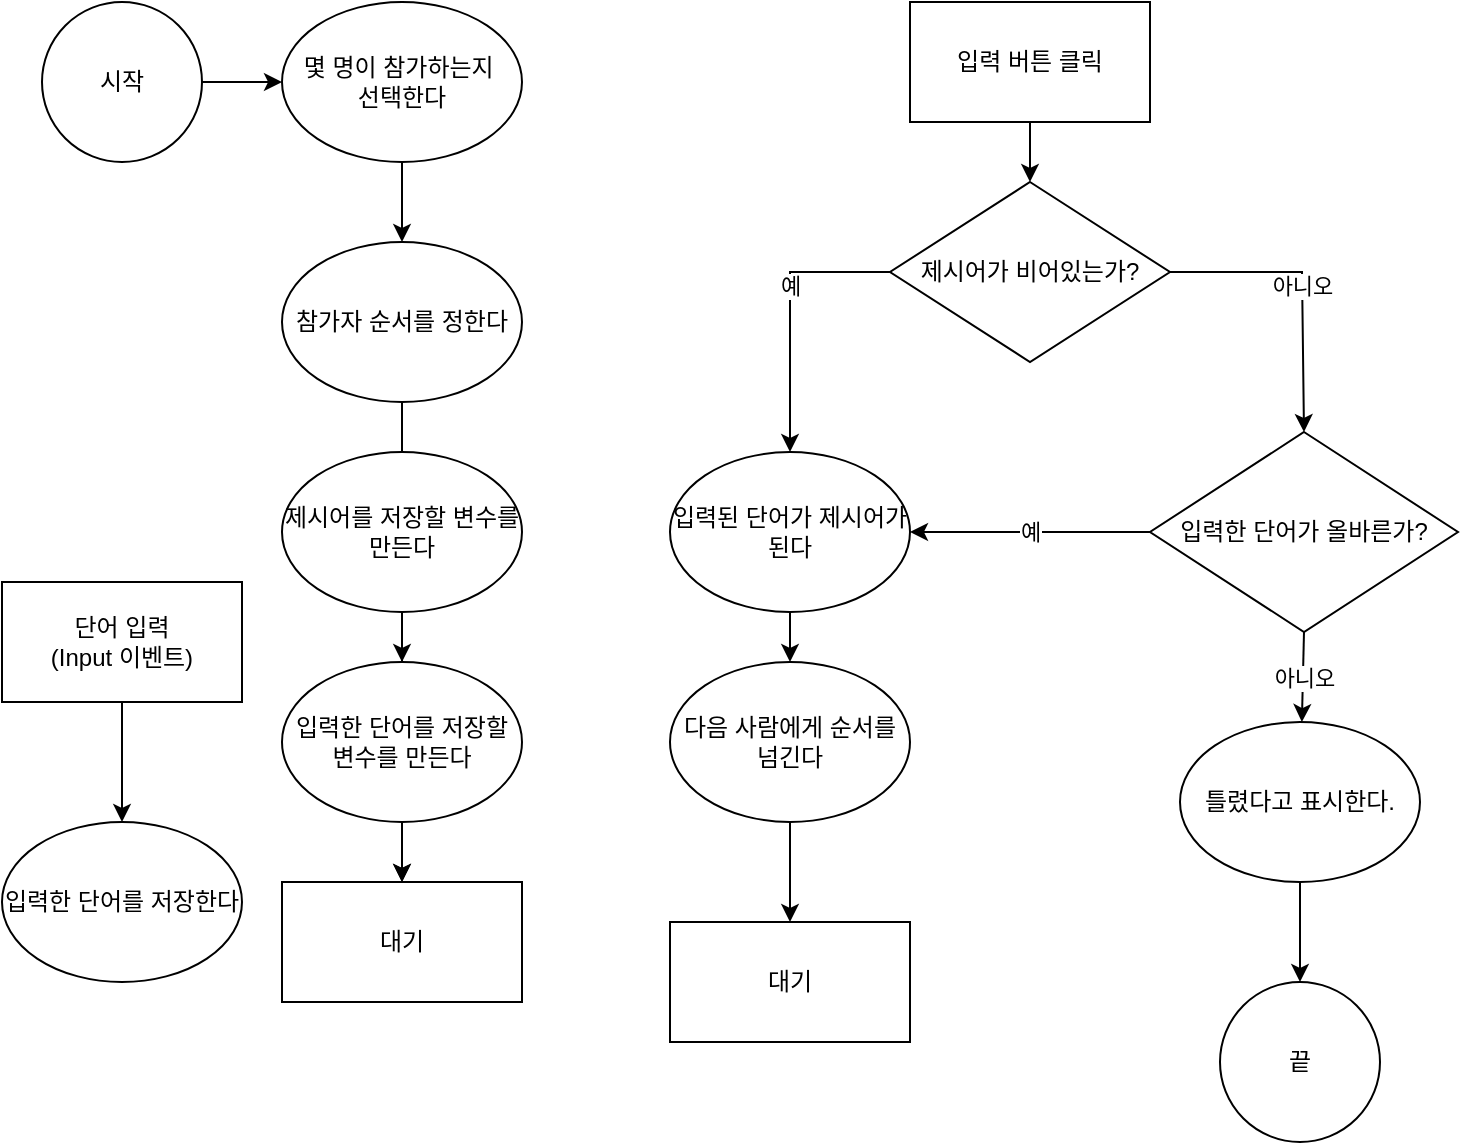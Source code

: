 <mxfile version="27.0.9">
  <diagram name="페이지-1" id="fqndrISqlWW6gXLLwVI2">
    <mxGraphModel dx="1042" dy="722" grid="1" gridSize="10" guides="1" tooltips="1" connect="1" arrows="1" fold="1" page="1" pageScale="1" pageWidth="827" pageHeight="1169" math="0" shadow="0">
      <root>
        <mxCell id="0" />
        <mxCell id="1" parent="0" />
        <mxCell id="q7vb0LCfIvDxEysI1Syv-1" value="시작" style="ellipse;whiteSpace=wrap;html=1;aspect=fixed;" parent="1" vertex="1">
          <mxGeometry x="40" y="40" width="80" height="80" as="geometry" />
        </mxCell>
        <mxCell id="q7vb0LCfIvDxEysI1Syv-2" value="" style="endArrow=classic;html=1;rounded=0;exitX=1;exitY=0.5;exitDx=0;exitDy=0;" parent="1" source="q7vb0LCfIvDxEysI1Syv-1" target="q7vb0LCfIvDxEysI1Syv-3" edge="1">
          <mxGeometry width="50" height="50" relative="1" as="geometry">
            <mxPoint x="380" y="280" as="sourcePoint" />
            <mxPoint x="430" y="230" as="targetPoint" />
          </mxGeometry>
        </mxCell>
        <mxCell id="q7vb0LCfIvDxEysI1Syv-3" value="몇 명이 참가하는지&amp;nbsp;&lt;div&gt;선택한다&lt;/div&gt;" style="ellipse;whiteSpace=wrap;html=1;" parent="1" vertex="1">
          <mxGeometry x="160" y="40" width="120" height="80" as="geometry" />
        </mxCell>
        <mxCell id="q7vb0LCfIvDxEysI1Syv-4" value="" style="endArrow=classic;html=1;rounded=0;exitX=0.5;exitY=1;exitDx=0;exitDy=0;" parent="1" source="q7vb0LCfIvDxEysI1Syv-3" target="q7vb0LCfIvDxEysI1Syv-5" edge="1">
          <mxGeometry width="50" height="50" relative="1" as="geometry">
            <mxPoint x="380" y="280" as="sourcePoint" />
            <mxPoint x="430" y="230" as="targetPoint" />
          </mxGeometry>
        </mxCell>
        <mxCell id="q7vb0LCfIvDxEysI1Syv-5" value="참가자 순서를 정한다" style="ellipse;whiteSpace=wrap;html=1;" parent="1" vertex="1">
          <mxGeometry x="160" y="160" width="120" height="80" as="geometry" />
        </mxCell>
        <mxCell id="q7vb0LCfIvDxEysI1Syv-6" value="" style="endArrow=classic;html=1;rounded=0;exitX=0.5;exitY=1;exitDx=0;exitDy=0;" parent="1" source="q7vb0LCfIvDxEysI1Syv-5" target="q7vb0LCfIvDxEysI1Syv-7" edge="1">
          <mxGeometry width="50" height="50" relative="1" as="geometry">
            <mxPoint x="380" y="280" as="sourcePoint" />
            <mxPoint x="220" y="280" as="targetPoint" />
          </mxGeometry>
        </mxCell>
        <mxCell id="q7vb0LCfIvDxEysI1Syv-7" value="대기" style="rounded=0;whiteSpace=wrap;html=1;" parent="1" vertex="1">
          <mxGeometry x="160" y="480" width="120" height="60" as="geometry" />
        </mxCell>
        <mxCell id="q7vb0LCfIvDxEysI1Syv-8" value="입력 버튼 클릭" style="rounded=0;whiteSpace=wrap;html=1;" parent="1" vertex="1">
          <mxGeometry x="474" y="40" width="120" height="60" as="geometry" />
        </mxCell>
        <mxCell id="q7vb0LCfIvDxEysI1Syv-9" value="" style="endArrow=classic;html=1;rounded=0;exitX=0.5;exitY=1;exitDx=0;exitDy=0;" parent="1" source="q7vb0LCfIvDxEysI1Syv-8" target="q7vb0LCfIvDxEysI1Syv-10" edge="1">
          <mxGeometry width="50" height="50" relative="1" as="geometry">
            <mxPoint x="454" y="280" as="sourcePoint" />
            <mxPoint x="534" y="160" as="targetPoint" />
          </mxGeometry>
        </mxCell>
        <mxCell id="q7vb0LCfIvDxEysI1Syv-10" value="제시어가 비어있는가?" style="rhombus;whiteSpace=wrap;html=1;" parent="1" vertex="1">
          <mxGeometry x="464" y="130" width="140" height="90" as="geometry" />
        </mxCell>
        <mxCell id="q7vb0LCfIvDxEysI1Syv-11" value="" style="endArrow=classic;html=1;rounded=0;exitX=0;exitY=0.5;exitDx=0;exitDy=0;entryX=0.5;entryY=0;entryDx=0;entryDy=0;" parent="1" source="q7vb0LCfIvDxEysI1Syv-10" target="q7vb0LCfIvDxEysI1Syv-15" edge="1">
          <mxGeometry x="-0.532" y="-49" relative="1" as="geometry">
            <mxPoint x="434" y="250" as="sourcePoint" />
            <mxPoint x="414" y="250" as="targetPoint" />
            <Array as="points">
              <mxPoint x="414" y="175" />
            </Array>
            <mxPoint as="offset" />
          </mxGeometry>
        </mxCell>
        <mxCell id="q7vb0LCfIvDxEysI1Syv-12" value="예" style="edgeLabel;resizable=0;html=1;;align=center;verticalAlign=middle;" parent="q7vb0LCfIvDxEysI1Syv-11" connectable="0" vertex="1">
          <mxGeometry relative="1" as="geometry">
            <mxPoint y="-13" as="offset" />
          </mxGeometry>
        </mxCell>
        <mxCell id="q7vb0LCfIvDxEysI1Syv-13" value="" style="endArrow=classic;html=1;rounded=0;exitX=1;exitY=0.5;exitDx=0;exitDy=0;entryX=0.5;entryY=0;entryDx=0;entryDy=0;" parent="1" source="q7vb0LCfIvDxEysI1Syv-10" target="q7vb0LCfIvDxEysI1Syv-20" edge="1">
          <mxGeometry relative="1" as="geometry">
            <mxPoint x="360" y="250" as="sourcePoint" />
            <mxPoint x="680" y="250" as="targetPoint" />
            <Array as="points">
              <mxPoint x="670" y="175" />
            </Array>
          </mxGeometry>
        </mxCell>
        <mxCell id="q7vb0LCfIvDxEysI1Syv-14" value="아니오" style="edgeLabel;resizable=0;html=1;;align=center;verticalAlign=middle;" parent="q7vb0LCfIvDxEysI1Syv-13" connectable="0" vertex="1">
          <mxGeometry relative="1" as="geometry" />
        </mxCell>
        <mxCell id="q7vb0LCfIvDxEysI1Syv-15" value="입력된 단어가 제시어가 된다" style="ellipse;whiteSpace=wrap;html=1;" parent="1" vertex="1">
          <mxGeometry x="354" y="265" width="120" height="80" as="geometry" />
        </mxCell>
        <mxCell id="q7vb0LCfIvDxEysI1Syv-16" value="다음 사람에게 순서를 넘긴다" style="ellipse;whiteSpace=wrap;html=1;" parent="1" vertex="1">
          <mxGeometry x="354" y="370" width="120" height="80" as="geometry" />
        </mxCell>
        <mxCell id="q7vb0LCfIvDxEysI1Syv-17" value="" style="endArrow=classic;html=1;rounded=0;exitX=0.5;exitY=1;exitDx=0;exitDy=0;entryX=0.5;entryY=0;entryDx=0;entryDy=0;" parent="1" source="q7vb0LCfIvDxEysI1Syv-15" target="q7vb0LCfIvDxEysI1Syv-16" edge="1">
          <mxGeometry width="50" height="50" relative="1" as="geometry">
            <mxPoint x="380" y="280" as="sourcePoint" />
            <mxPoint x="430" y="230" as="targetPoint" />
          </mxGeometry>
        </mxCell>
        <mxCell id="q7vb0LCfIvDxEysI1Syv-18" value="대기" style="rounded=0;whiteSpace=wrap;html=1;" parent="1" vertex="1">
          <mxGeometry x="354" y="500" width="120" height="60" as="geometry" />
        </mxCell>
        <mxCell id="q7vb0LCfIvDxEysI1Syv-19" value="" style="endArrow=classic;html=1;rounded=0;exitX=0.5;exitY=1;exitDx=0;exitDy=0;entryX=0.5;entryY=0;entryDx=0;entryDy=0;" parent="1" source="q7vb0LCfIvDxEysI1Syv-16" target="q7vb0LCfIvDxEysI1Syv-18" edge="1">
          <mxGeometry width="50" height="50" relative="1" as="geometry">
            <mxPoint x="380" y="480" as="sourcePoint" />
            <mxPoint x="430" y="430" as="targetPoint" />
          </mxGeometry>
        </mxCell>
        <mxCell id="q7vb0LCfIvDxEysI1Syv-20" value="입력한 단어가 올바른가?" style="rhombus;whiteSpace=wrap;html=1;" parent="1" vertex="1">
          <mxGeometry x="594" y="255" width="154" height="100" as="geometry" />
        </mxCell>
        <mxCell id="q7vb0LCfIvDxEysI1Syv-22" value="예" style="endArrow=classic;html=1;rounded=0;entryX=1;entryY=0.5;entryDx=0;entryDy=0;exitX=0;exitY=0.5;exitDx=0;exitDy=0;" parent="1" source="q7vb0LCfIvDxEysI1Syv-20" target="q7vb0LCfIvDxEysI1Syv-15" edge="1">
          <mxGeometry relative="1" as="geometry">
            <mxPoint x="590" y="305" as="sourcePoint" />
            <mxPoint x="460" y="250" as="targetPoint" />
          </mxGeometry>
        </mxCell>
        <mxCell id="q7vb0LCfIvDxEysI1Syv-23" value="예" style="edgeLabel;resizable=0;html=1;;align=center;verticalAlign=middle;" parent="q7vb0LCfIvDxEysI1Syv-22" connectable="0" vertex="1">
          <mxGeometry relative="1" as="geometry" />
        </mxCell>
        <mxCell id="q7vb0LCfIvDxEysI1Syv-24" value="" style="endArrow=classic;html=1;rounded=0;exitX=0.5;exitY=1;exitDx=0;exitDy=0;" parent="1" source="q7vb0LCfIvDxEysI1Syv-20" target="q7vb0LCfIvDxEysI1Syv-26" edge="1">
          <mxGeometry relative="1" as="geometry">
            <mxPoint x="360" y="250" as="sourcePoint" />
            <mxPoint x="460" y="250" as="targetPoint" />
          </mxGeometry>
        </mxCell>
        <mxCell id="q7vb0LCfIvDxEysI1Syv-25" value="아니오" style="edgeLabel;resizable=0;html=1;;align=center;verticalAlign=middle;" parent="q7vb0LCfIvDxEysI1Syv-24" connectable="0" vertex="1">
          <mxGeometry relative="1" as="geometry" />
        </mxCell>
        <mxCell id="q7vb0LCfIvDxEysI1Syv-26" value="틀렸다고 표시한다." style="ellipse;whiteSpace=wrap;html=1;" parent="1" vertex="1">
          <mxGeometry x="609" y="400" width="120" height="80" as="geometry" />
        </mxCell>
        <mxCell id="q7vb0LCfIvDxEysI1Syv-27" value="" style="endArrow=classic;html=1;rounded=0;exitX=0.5;exitY=1;exitDx=0;exitDy=0;" parent="1" source="q7vb0LCfIvDxEysI1Syv-26" target="q7vb0LCfIvDxEysI1Syv-28" edge="1">
          <mxGeometry width="50" height="50" relative="1" as="geometry">
            <mxPoint x="380" y="480" as="sourcePoint" />
            <mxPoint x="430" y="430" as="targetPoint" />
          </mxGeometry>
        </mxCell>
        <mxCell id="q7vb0LCfIvDxEysI1Syv-28" value="끝" style="ellipse;whiteSpace=wrap;html=1;aspect=fixed;" parent="1" vertex="1">
          <mxGeometry x="629" y="530" width="80" height="80" as="geometry" />
        </mxCell>
        <mxCell id="EM1qlZ_BpcOov077PKAv-2" value="" style="edgeStyle=orthogonalEdgeStyle;rounded=0;orthogonalLoop=1;jettySize=auto;html=1;" parent="1" source="EM1qlZ_BpcOov077PKAv-3" target="q7vb0LCfIvDxEysI1Syv-7" edge="1">
          <mxGeometry relative="1" as="geometry" />
        </mxCell>
        <mxCell id="EM1qlZ_BpcOov077PKAv-1" value="제시어를 저장할 변수를 만든다" style="ellipse;whiteSpace=wrap;html=1;" parent="1" vertex="1">
          <mxGeometry x="160" y="265" width="120" height="80" as="geometry" />
        </mxCell>
        <mxCell id="EM1qlZ_BpcOov077PKAv-4" value="" style="edgeStyle=orthogonalEdgeStyle;rounded=0;orthogonalLoop=1;jettySize=auto;html=1;" parent="1" source="EM1qlZ_BpcOov077PKAv-1" target="EM1qlZ_BpcOov077PKAv-3" edge="1">
          <mxGeometry relative="1" as="geometry">
            <mxPoint x="220" y="345" as="sourcePoint" />
            <mxPoint x="220" y="440" as="targetPoint" />
          </mxGeometry>
        </mxCell>
        <mxCell id="EM1qlZ_BpcOov077PKAv-3" value="입력한 단어를 저장할 변수를 만든다" style="ellipse;whiteSpace=wrap;html=1;" parent="1" vertex="1">
          <mxGeometry x="160" y="370" width="120" height="80" as="geometry" />
        </mxCell>
        <mxCell id="EM1qlZ_BpcOov077PKAv-5" value="단어 입력&lt;div&gt;(Input 이벤트)&lt;/div&gt;" style="rounded=0;whiteSpace=wrap;html=1;" parent="1" vertex="1">
          <mxGeometry x="20" y="330" width="120" height="60" as="geometry" />
        </mxCell>
        <mxCell id="EM1qlZ_BpcOov077PKAv-6" value="" style="endArrow=classic;html=1;rounded=0;exitX=0.5;exitY=1;exitDx=0;exitDy=0;" parent="1" source="EM1qlZ_BpcOov077PKAv-5" target="EM1qlZ_BpcOov077PKAv-7" edge="1">
          <mxGeometry width="50" height="50" relative="1" as="geometry">
            <mxPoint x="260" y="380" as="sourcePoint" />
            <mxPoint x="80" y="440" as="targetPoint" />
          </mxGeometry>
        </mxCell>
        <mxCell id="EM1qlZ_BpcOov077PKAv-7" value="입력한 단어를 저장한다" style="ellipse;whiteSpace=wrap;html=1;" parent="1" vertex="1">
          <mxGeometry x="20" y="450" width="120" height="80" as="geometry" />
        </mxCell>
      </root>
    </mxGraphModel>
  </diagram>
</mxfile>
